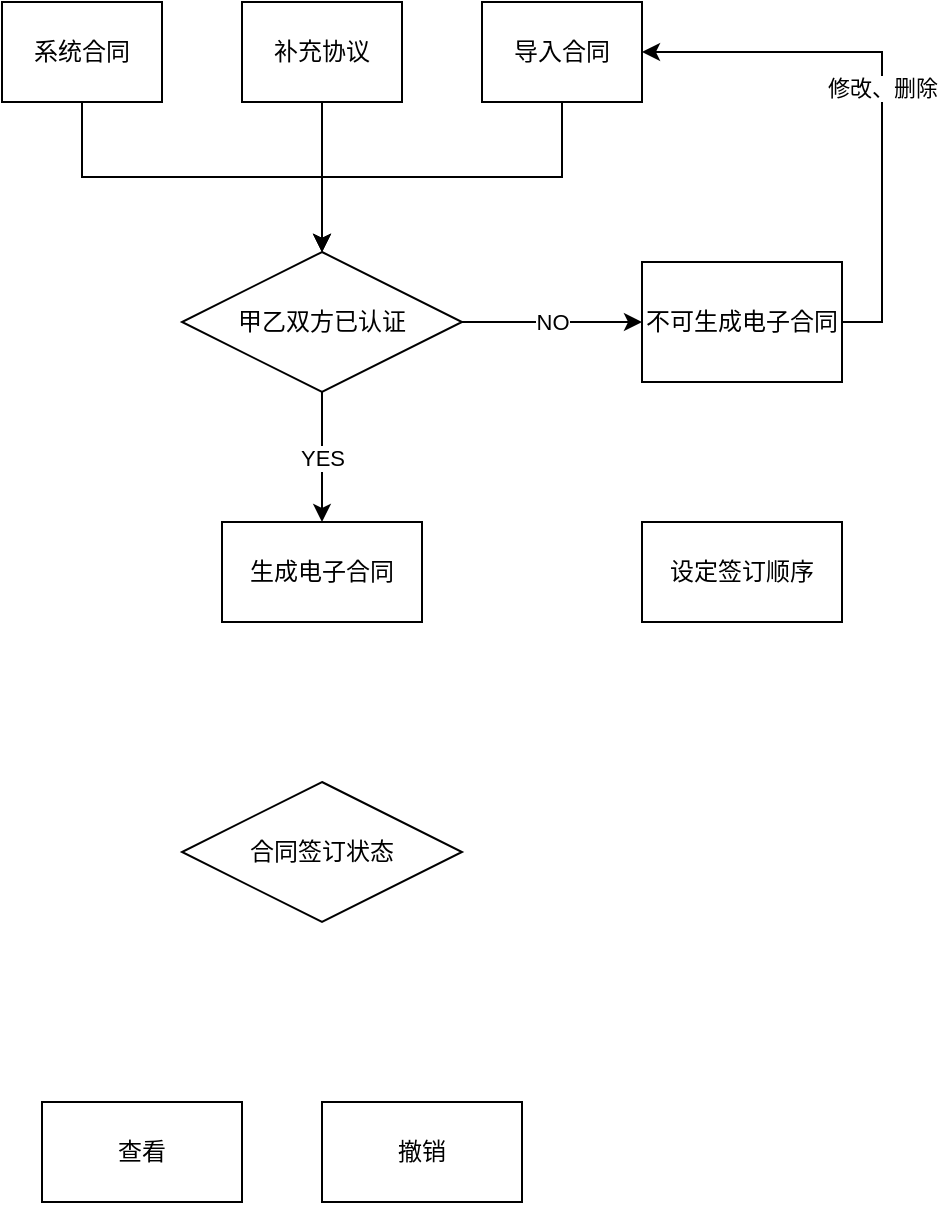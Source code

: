 <mxfile version="11.1.2" type="github"><diagram id="5N_PsZY3IcAuMUWddbFa" name="Page-1"><mxGraphModel dx="1422" dy="764" grid="1" gridSize="10" guides="1" tooltips="1" connect="1" arrows="1" fold="1" page="1" pageScale="1" pageWidth="827" pageHeight="1169" math="0" shadow="0"><root><mxCell id="0"/><mxCell id="1" parent="0"/><mxCell id="0B_pLhvzfcypfWaiMJiy-11" style="edgeStyle=orthogonalEdgeStyle;rounded=0;orthogonalLoop=1;jettySize=auto;html=1;exitX=0.5;exitY=1;exitDx=0;exitDy=0;entryX=0.5;entryY=0;entryDx=0;entryDy=0;" edge="1" parent="1" source="0B_pLhvzfcypfWaiMJiy-2" target="0B_pLhvzfcypfWaiMJiy-5"><mxGeometry relative="1" as="geometry"/></mxCell><mxCell id="0B_pLhvzfcypfWaiMJiy-2" value="系统合同" style="rounded=0;whiteSpace=wrap;html=1;" vertex="1" parent="1"><mxGeometry x="160" y="40" width="80" height="50" as="geometry"/></mxCell><mxCell id="0B_pLhvzfcypfWaiMJiy-8" style="edgeStyle=orthogonalEdgeStyle;rounded=0;orthogonalLoop=1;jettySize=auto;html=1;exitX=0.5;exitY=1;exitDx=0;exitDy=0;entryX=0.5;entryY=0;entryDx=0;entryDy=0;" edge="1" parent="1" source="0B_pLhvzfcypfWaiMJiy-3" target="0B_pLhvzfcypfWaiMJiy-5"><mxGeometry relative="1" as="geometry"/></mxCell><mxCell id="0B_pLhvzfcypfWaiMJiy-3" value="补充协议" style="rounded=0;whiteSpace=wrap;html=1;" vertex="1" parent="1"><mxGeometry x="280" y="40" width="80" height="50" as="geometry"/></mxCell><mxCell id="0B_pLhvzfcypfWaiMJiy-13" style="edgeStyle=orthogonalEdgeStyle;rounded=0;orthogonalLoop=1;jettySize=auto;html=1;exitX=0.5;exitY=1;exitDx=0;exitDy=0;entryX=0.5;entryY=0;entryDx=0;entryDy=0;" edge="1" parent="1" source="0B_pLhvzfcypfWaiMJiy-4" target="0B_pLhvzfcypfWaiMJiy-5"><mxGeometry relative="1" as="geometry"/></mxCell><mxCell id="0B_pLhvzfcypfWaiMJiy-4" value="导入合同" style="rounded=0;whiteSpace=wrap;html=1;" vertex="1" parent="1"><mxGeometry x="400" y="40" width="80" height="50" as="geometry"/></mxCell><mxCell id="0B_pLhvzfcypfWaiMJiy-9" value="NO" style="edgeStyle=orthogonalEdgeStyle;rounded=0;orthogonalLoop=1;jettySize=auto;html=1;exitX=1;exitY=0.5;exitDx=0;exitDy=0;entryX=0;entryY=0.5;entryDx=0;entryDy=0;" edge="1" parent="1" source="0B_pLhvzfcypfWaiMJiy-5" target="0B_pLhvzfcypfWaiMJiy-7"><mxGeometry relative="1" as="geometry"/></mxCell><mxCell id="0B_pLhvzfcypfWaiMJiy-10" value="YES" style="edgeStyle=orthogonalEdgeStyle;rounded=0;orthogonalLoop=1;jettySize=auto;html=1;exitX=0.5;exitY=1;exitDx=0;exitDy=0;entryX=0.5;entryY=0;entryDx=0;entryDy=0;" edge="1" parent="1" source="0B_pLhvzfcypfWaiMJiy-5" target="0B_pLhvzfcypfWaiMJiy-6"><mxGeometry relative="1" as="geometry"/></mxCell><mxCell id="0B_pLhvzfcypfWaiMJiy-5" value="甲乙双方已认证" style="rhombus;whiteSpace=wrap;html=1;" vertex="1" parent="1"><mxGeometry x="250" y="165" width="140" height="70" as="geometry"/></mxCell><mxCell id="0B_pLhvzfcypfWaiMJiy-6" value="生成电子合同" style="rounded=0;whiteSpace=wrap;html=1;" vertex="1" parent="1"><mxGeometry x="270" y="300" width="100" height="50" as="geometry"/></mxCell><mxCell id="0B_pLhvzfcypfWaiMJiy-17" value="修改、删除" style="edgeStyle=orthogonalEdgeStyle;rounded=0;orthogonalLoop=1;jettySize=auto;html=1;exitX=1;exitY=0.5;exitDx=0;exitDy=0;entryX=1;entryY=0.5;entryDx=0;entryDy=0;" edge="1" parent="1" source="0B_pLhvzfcypfWaiMJiy-7" target="0B_pLhvzfcypfWaiMJiy-4"><mxGeometry relative="1" as="geometry"/></mxCell><mxCell id="0B_pLhvzfcypfWaiMJiy-7" value="不可生成电子合同" style="rounded=0;whiteSpace=wrap;html=1;" vertex="1" parent="1"><mxGeometry x="480" y="170" width="100" height="60" as="geometry"/></mxCell><mxCell id="0B_pLhvzfcypfWaiMJiy-14" value="撤销" style="rounded=0;whiteSpace=wrap;html=1;" vertex="1" parent="1"><mxGeometry x="320" y="590" width="100" height="50" as="geometry"/></mxCell><mxCell id="0B_pLhvzfcypfWaiMJiy-15" value="合同签订状态" style="rhombus;whiteSpace=wrap;html=1;" vertex="1" parent="1"><mxGeometry x="250" y="430" width="140" height="70" as="geometry"/></mxCell><mxCell id="0B_pLhvzfcypfWaiMJiy-16" value="查看" style="rounded=0;whiteSpace=wrap;html=1;" vertex="1" parent="1"><mxGeometry x="180" y="590" width="100" height="50" as="geometry"/></mxCell><mxCell id="0B_pLhvzfcypfWaiMJiy-18" value="设定签订顺序" style="rounded=0;whiteSpace=wrap;html=1;" vertex="1" parent="1"><mxGeometry x="480" y="300" width="100" height="50" as="geometry"/></mxCell></root></mxGraphModel></diagram></mxfile>